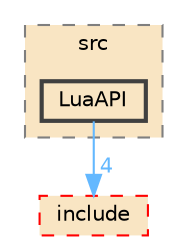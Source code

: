 digraph "libs/engine/src/LuaAPI"
{
 // LATEX_PDF_SIZE
  bgcolor="transparent";
  edge [fontname=Helvetica,fontsize=10,labelfontname=Helvetica,labelfontsize=10];
  node [fontname=Helvetica,fontsize=10,shape=box,height=0.2,width=0.4];
  compound=true
  subgraph clusterdir_2bd190c4f4c79181aeb9a0c95547245a {
    graph [ bgcolor="#f9e5c3", pencolor="grey50", label="src", fontname=Helvetica,fontsize=10 style="filled,dashed", URL="dir_2bd190c4f4c79181aeb9a0c95547245a.html",tooltip=""]
  dir_d26420ff573ac43466540dcf8c808f23 [label="LuaAPI", fillcolor="#f9e5c3", color="grey25", style="filled,bold", URL="dir_d26420ff573ac43466540dcf8c808f23.html",tooltip=""];
  }
  dir_f0d8f502c618f1edf4c1d59f415728d8 [label="include", fillcolor="#f9e5c3", color="red", style="filled,dashed", URL="dir_f0d8f502c618f1edf4c1d59f415728d8.html",tooltip=""];
  dir_d26420ff573ac43466540dcf8c808f23->dir_f0d8f502c618f1edf4c1d59f415728d8 [headlabel="4", labeldistance=1.5 headhref="dir_000008_000005.html" color="steelblue1" fontcolor="steelblue1"];
}
